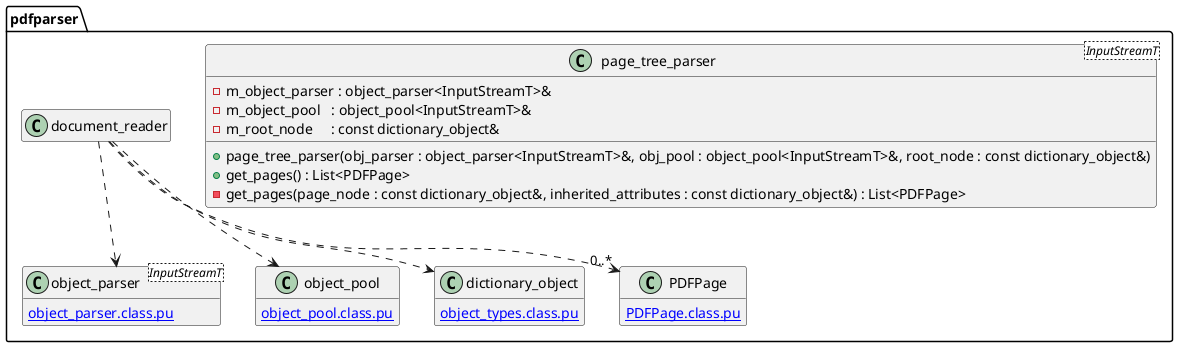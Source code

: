 @startuml page_tree_parser
hide empty members
namespace pdfparser {
class page_tree_parser<InputStreamT> {
	-m_object_parser : object_parser<InputStreamT>&
	-m_object_pool   : object_pool<InputStreamT>&
	-m_root_node     : const dictionary_object&

	+page_tree_parser(obj_parser : object_parser<InputStreamT>&, obj_pool : object_pool<InputStreamT>&, root_node : const dictionary_object&)
	+get_pages() : List<PDFPage>
	-get_pages(page_node : const dictionary_object&, inherited_attributes : const dictionary_object&) : List<PDFPage>
}
document_reader ..> object_parser
document_reader ..> object_pool
document_reader ..> dictionary_object 
document_reader ..> "0..*" PDFPage

class object_parser<InputStreamT> {
	[[object_parser.class.pu]]
}
class object_pool {
	[[object_pool.class.pu]]
}
class dictionary_object {
	[[object_types.class.pu]]
}
class PDFPage {
	[[PDFPage.class.pu]]
}
@enduml
